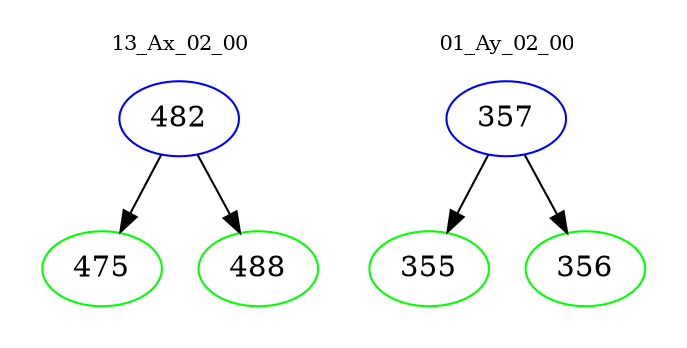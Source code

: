 digraph{
subgraph cluster_0 {
color = white
label = "13_Ax_02_00";
fontsize=10;
T0_482 [label="482", color="blue"]
T0_482 -> T0_475 [color="black"]
T0_475 [label="475", color="green"]
T0_482 -> T0_488 [color="black"]
T0_488 [label="488", color="green"]
}
subgraph cluster_1 {
color = white
label = "01_Ay_02_00";
fontsize=10;
T1_357 [label="357", color="blue"]
T1_357 -> T1_355 [color="black"]
T1_355 [label="355", color="green"]
T1_357 -> T1_356 [color="black"]
T1_356 [label="356", color="green"]
}
}
